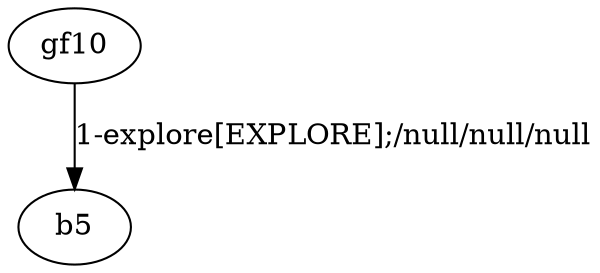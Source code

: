 # Total number of goals covered by this test: 1
# gf10 --> b5

digraph g {
"gf10" -> "b5" [label = "1-explore[EXPLORE];/null/null/null"];
}